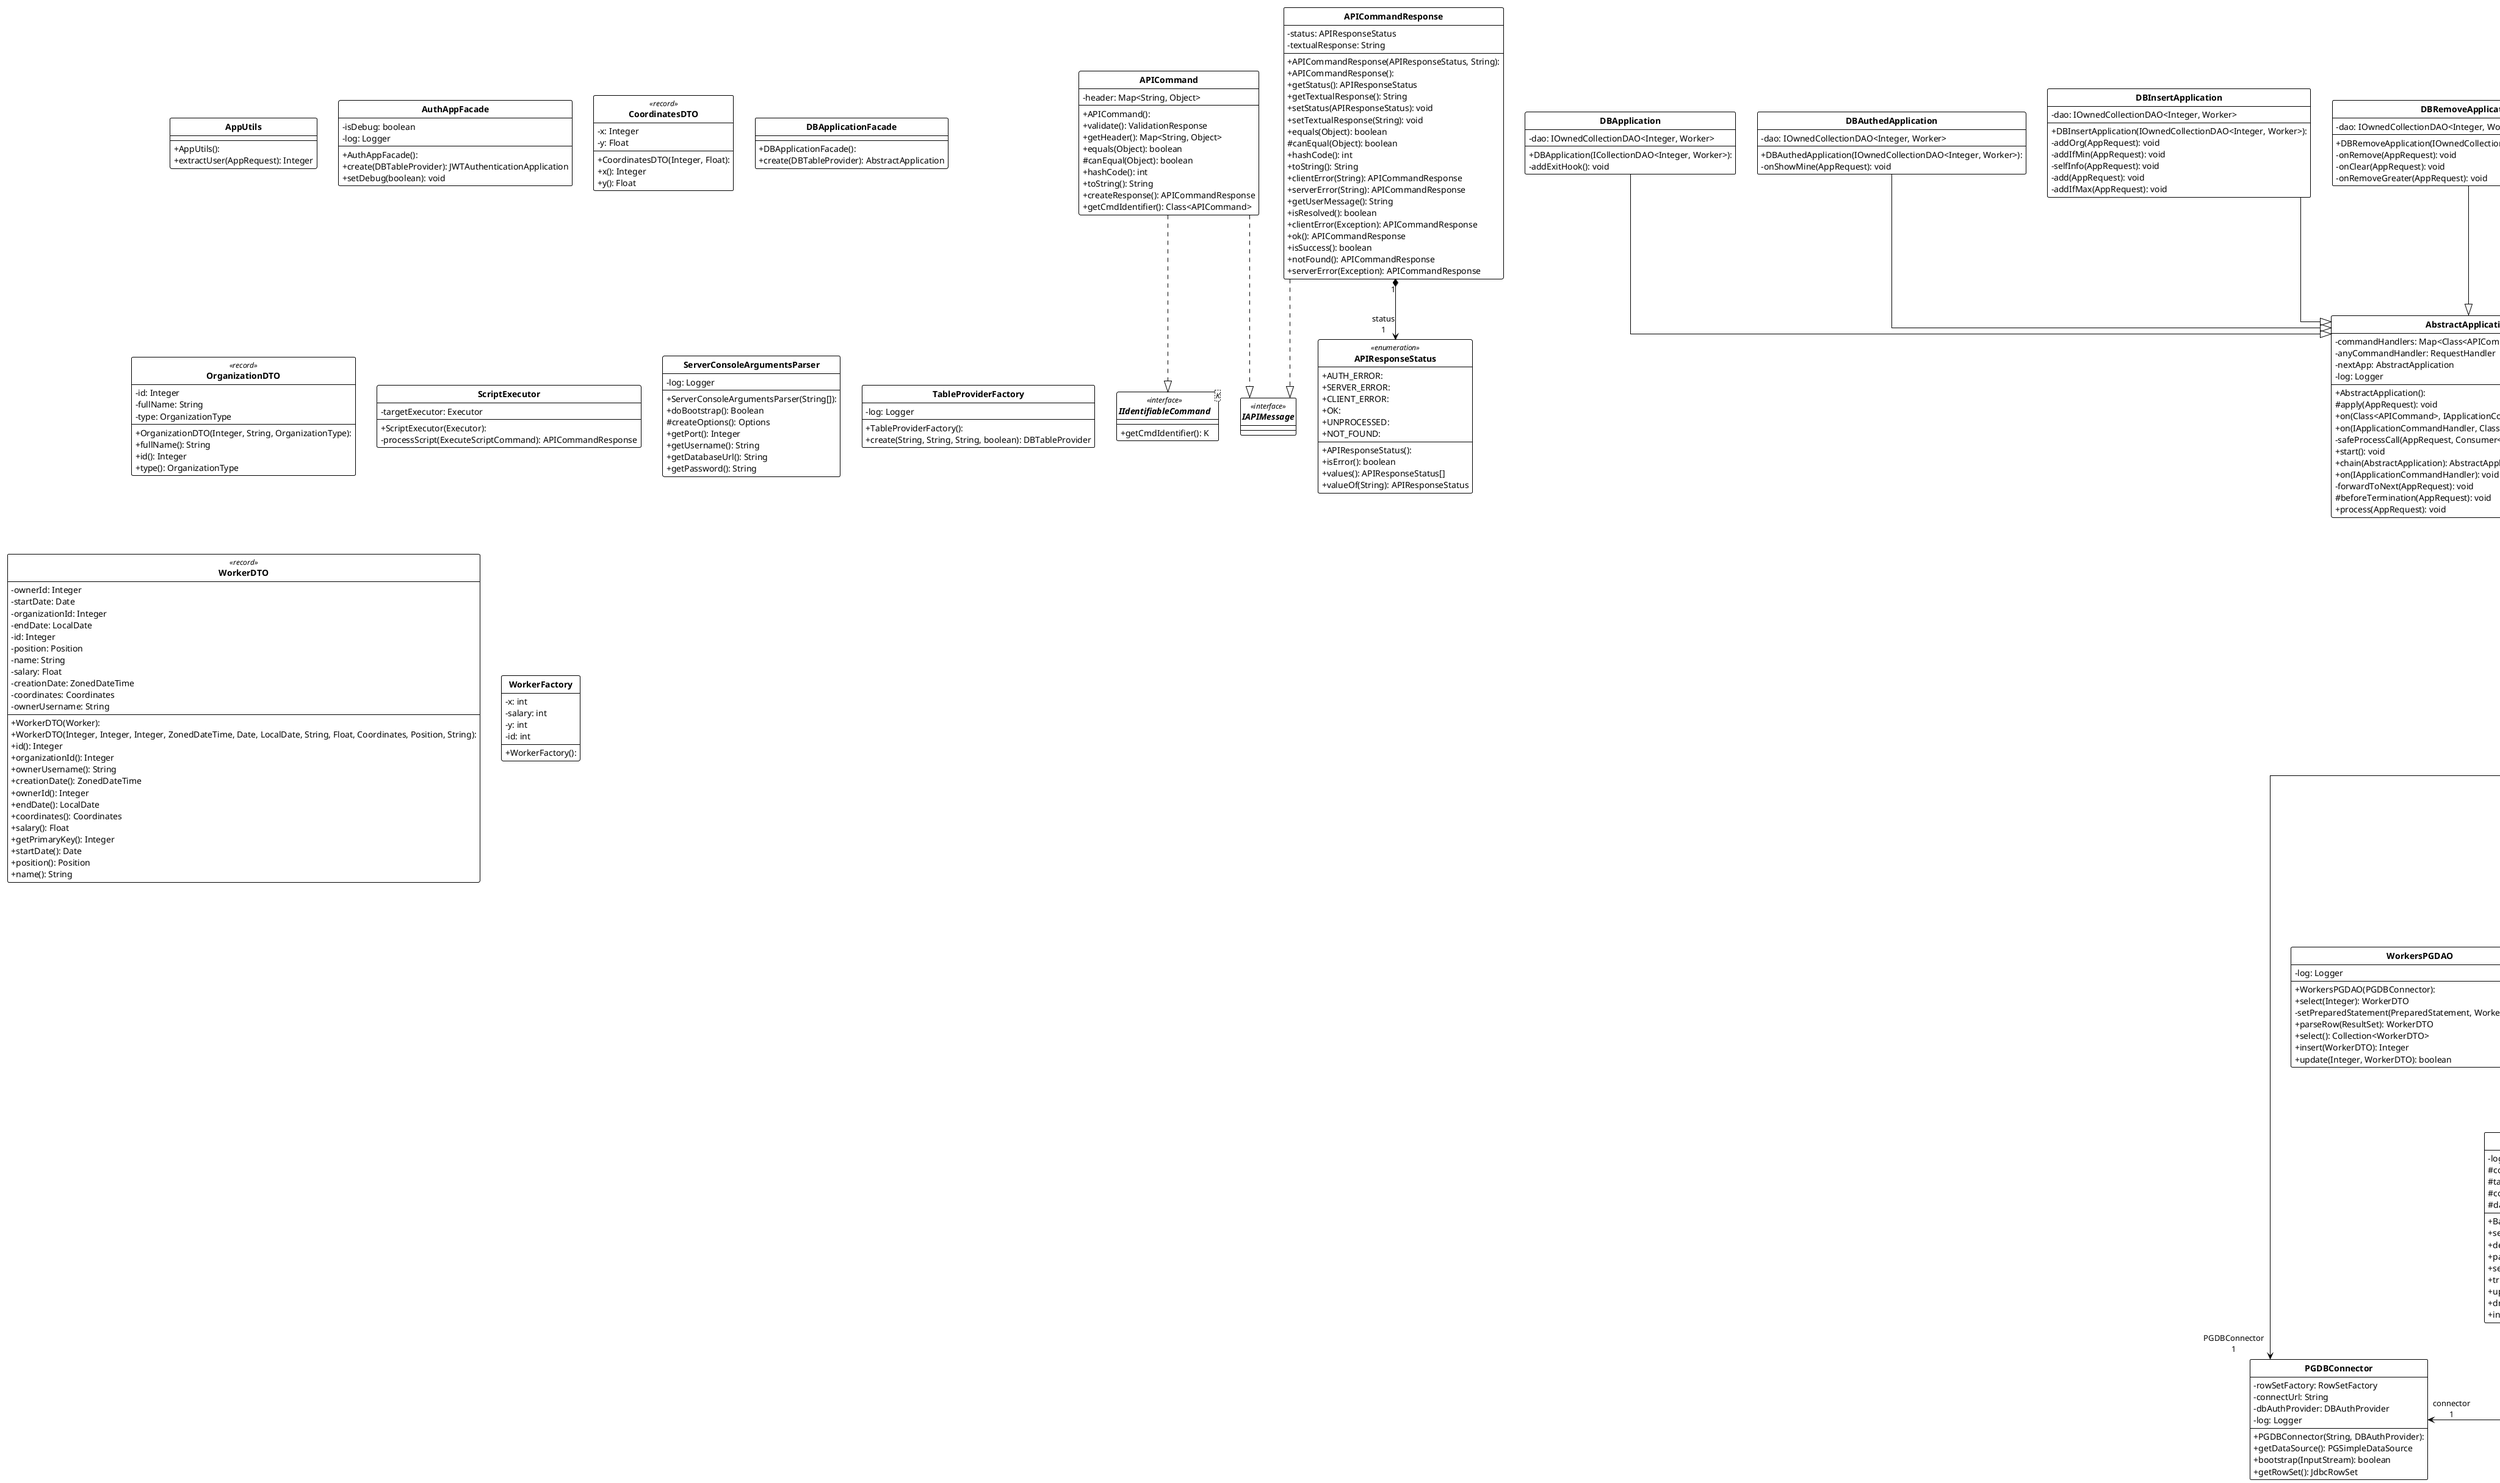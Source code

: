 
@startuml

!theme plain
top to bottom direction
skinparam linetype ortho
skinparam classAttributeIconSize 0
hide circle

<style>
classDiagram {
    class {
        header {
            FontStyle bold
        }
    }
}
</style>
!theme plain
top to bottom direction
skinparam linetype ortho

class APICommand {
  + APICommand(): 
  - header: Map<String, Object>
  + validate(): ValidationResponse
  + getHeader(): Map<String, Object>
  + equals(Object): boolean
  # canEqual(Object): boolean
  + hashCode(): int
  + toString(): String
  + createResponse(): APICommandResponse
  + getCmdIdentifier(): Class<APICommand>
}
class APICommandResponse {
  + APICommandResponse(APIResponseStatus, String): 
  + APICommandResponse(): 
  - status: APIResponseStatus
  - textualResponse: String
  + getStatus(): APIResponseStatus
  + getTextualResponse(): String
  + setStatus(APIResponseStatus): void
  + setTextualResponse(String): void
  + equals(Object): boolean
  # canEqual(Object): boolean
  + hashCode(): int
  + toString(): String
  + clientError(String): APICommandResponse
  + serverError(String): APICommandResponse
  + getUserMessage(): String
  + isResolved(): boolean
  + clientError(Exception): APICommandResponse
  + ok(): APICommandResponse
  + isSuccess(): boolean
  + notFound(): APICommandResponse
  + serverError(Exception): APICommandResponse
}
enum APIResponseStatus << enumeration >> {
  + APIResponseStatus(): 
  + AUTH_ERROR: 
  + SERVER_ERROR: 
  + CLIENT_ERROR: 
  + OK: 
  + UNPROCESSED: 
  + NOT_FOUND: 
  + isError(): boolean
  + values(): APIResponseStatus[]
  + valueOf(String): APIResponseStatus
}
class AbstractApplication {
  + AbstractApplication(): 
  - commandHandlers: Map<Class<APICommand>, RequestHandler>
  - anyCommandHandler: RequestHandler
  - nextApp: AbstractApplication
  - log: Logger
  # apply(AppRequest): void
  + on(Class<APICommand>, IApplicationCommandHandler): void
  + on(IApplicationCommandHandler, Class<APICommand>[]): void
  - safeProcessCall(AppRequest, Consumer<AppRequest>): void
  + start(): void
  + chain(AbstractApplication): AbstractApplication
  + on(IApplicationCommandHandler): void
  - forwardToNext(AppRequest): void
  # beforeTermination(AppRequest): void
  + process(AppRequest): void
}
class AppUtils {
  + AppUtils(): 
  + extractUser(AppRequest): Integer
}
class AuthAppFacade {
  + AuthAppFacade(): 
  - isDebug: boolean
  - log: Logger
  + create(DBTableProvider): JWTAuthenticationApplication
  + setDebug(boolean): void
}
class BasePGDAO<V, T> {
  + BasePGDAO(PGDBConnector, String): 
  - log: Logger
  # connection: Connection
  # tableName: String
  # connector: PGDBConnector
  # datasource: PGSimpleDataSource
  + select(): Collection<T>
  + delete(V): boolean
  + parseRow(ResultSet): T
  + select(V): T
  + truncate(): boolean
  + update(V, T): boolean
  + drop(): boolean
  + insert(T): V
}
entity CoordinatesDTO << record >> {
  + CoordinatesDTO(Integer, Float): 
  - x: Integer
  - y: Float
  + x(): Integer
  + y(): Float
}
class DBApplication {
  + DBApplication(ICollectionDAO<Integer, Worker>): 
  - dao: IOwnedCollectionDAO<Integer, Worker>
  - addExitHook(): void
}
class DBApplicationFacade {
  + DBApplicationFacade(): 
  + create(DBTableProvider): AbstractApplication
}
class DBAuthedApplication {
  + DBAuthedApplication(IOwnedCollectionDAO<Integer, Worker>): 
  - dao: IOwnedCollectionDAO<Integer, Worker>
  - onShowMine(AppRequest): void
}
class DBAuthenticationReceiver {
  + DBAuthenticationReceiver(UsersPGDAO): 
  - pc: IPasswordController
  - log: Logger
  - usersDBDAO: UsersPGDAO
  + login(LoginCommand): DefaultLoginResponse
  + register(RegisterCommand): DefaultLoginResponse
  + requestIdentity(int): DefaultLoginResponse
  + authorize(DefaultAuthenticationCredentials): Authentication
}
class DBInsertApplication {
  + DBInsertApplication(IOwnedCollectionDAO<Integer, Worker>): 
  - dao: IOwnedCollectionDAO<Integer, Worker>
  - addOrg(AppRequest): void
  - addIfMin(AppRequest): void
  - selfInfo(AppRequest): void
  - add(AppRequest): void
  - addIfMax(AppRequest): void
}
class DBPager<T> {
  + DBPager(): 
  + paginate(Stream<T>, PagingAPICommand): List<T>
}
class DBPagingExecutor {
  + DBPagingExecutor(ICollectionDAO<Integer, Worker>): 
  - dao: ICollectionDAO<Integer, Worker>
  - pager: DBPager<Worker>
  - showAll(ShowCommand): ShowCommandResponse
  - printDescending(PrintDescendingCommand): PrintDescendingCommandResponse
}
class DBReadExecutor {
  + DBReadExecutor(ICollectionDAO<Integer, Worker>): 
  - dao: ICollectionDAO<Integer, Worker>
  - filterLess(FilterLessPosCommand): FilterLessPosCommandResponse
  - uniqueOrgs(UniqueOrganisationCommand): UniqueOrganisationCommandResponse
}
class DBRemoveApplication {
  + DBRemoveApplication(IOwnedCollectionDAO<Integer, Worker>): 
  - dao: IOwnedCollectionDAO<Integer, Worker>
  - onRemove(AppRequest): void
  - onClear(AppRequest): void
  - onRemoveGreater(AppRequest): void
}
interface DBStorageBackend<T> << interface >> {
  + storeCollection(T): void
  + loadCollection(): T
  + clearCollection(): void
  + getInfo(): CollectionInfo
}
class DBTableProvider {
  + DBTableProvider(PGDBConnector): 
  - log: Logger
  - organizations: OrganizationsPGDAO
  - users: UsersPGDAO
  - PGDBConnector: PGDBConnector
  - workers: WorkersPGDAO
  + getUsers(): UsersPGDAO
  + bootstrap(): void
  + getOrganizations(): OrganizationsPGDAO
  + getWorkers(): WorkersPGDAO
}
class DBUpdateApplication {
  + DBUpdateApplication(IOwnedCollectionDAO<Integer, Worker>): 
  - dao: IOwnedCollectionDAO<Integer, Worker>
  - onUpdate(AppRequest): void
}
class ExecutorAdapterApplication {
  + ExecutorAdapterApplication(Executor): 
  - log: Logger
  - target: Executor
  # apply(AppRequest): void
}
class ExecutorApplication {
  + ExecutorApplication(): 
  + chain(Executor): AbstractApplication
}
interface IAPIMessage << interface >>
interface ICollectionDAO<K, V> << interface >>
interface ICollectionReadDAO<K, V> << interface >> {
  + getCollectionInfo(): CollectionInfo
  + getMin(): V
  + filter(Predicate<V>): List<V>
  + getMax(): V
  + readAll(): List<V>
  + readAll(Comparator<V>): List<V>
  + read(K): V
  + has(K): boolean
  + getOrganizations(): List<Organization>
  + getAllMapped(Function<V, T>): List<T>
  + asStream(): Stream<V>
  + nextPrimaryKey(): K
}
interface ICollectionWriteDAO<K, V> << interface >> {
  + add(V): K
  + remove(K): boolean
  + save(): void
  + update(K, V): boolean
  + clear(): void
  + addOrg(Organization): K
}
interface IIdentifiableCommand<K> << interface >> {
  + getCmdIdentifier(): K
}
interface IPasswordController << interface >> {
  + getHash(String, String): byte[]
  + compare(byte[], byte[]): boolean
  + randomString(int): String
}
interface IWorkerCollectionDAO << interface >>
entity OrganizationDTO << record >> {
  + OrganizationDTO(Integer, String, OrganizationType): 
  - id: Integer
  - fullName: String
  - type: OrganizationType
  + fullName(): String
  + id(): Integer
  + type(): OrganizationType
}
class OrganizationsPGDAO {
  + OrganizationsPGDAO(PGDBConnector): 
  - log: Logger
  + update(Integer, OrganizationDTO): boolean
  - setPreparedStatement(PreparedStatement, OrganizationDTO): void
  + insert(OrganizationDTO): Integer
  + parseRow(ResultSet): OrganizationDTO
}
class PGDBConnector {
  + PGDBConnector(String, DBAuthProvider): 
  - rowSetFactory: RowSetFactory
  - connectUrl: String
  - dbAuthProvider: DBAuthProvider
  - log: Logger
  + getDataSource(): PGSimpleDataSource
  + bootstrap(InputStream): boolean
  + getRowSet(): JdbcRowSet
}
class PGWorkerStorageBackend {
  + PGWorkerStorageBackend(DBTableProvider): 
  - tableProvider: DBTableProvider
  + loadCollection(): WorkerCollection
  + getInfo(): CollectionInfo
  + clearCollection(): void
  + getTableProvider(): DBTableProvider
}
class SHAPasswordController {
  + SHAPasswordController(): 
  - pepper: String
  - md: MessageDigest
  + compare(byte[], byte[]): boolean
  + getHash(String, String): byte[]
  + randomString(int): String
}
class ScriptExecutor {
  + ScriptExecutor(Executor): 
  - targetExecutor: Executor
  - processScript(ExecuteScriptCommand): APICommandResponse
}
class ServerConsoleArgumentsParser {
  + ServerConsoleArgumentsParser(String[]): 
  - log: Logger
  + doBootstrap(): Boolean
  # createOptions(): Options
  + getPort(): Integer
  + getUsername(): String
  + getDatabaseUrl(): String
  + getPassword(): String
}
class TableProviderFactory {
  + TableProviderFactory(): 
  - log: Logger
  + create(String, String, String, boolean): DBTableProvider
}
class UserDTO {
  + UserDTO(int, String, byte[], String): 
  + UserDTO(String, String): 
  - id: int
  - pc: IPasswordController
  - salt: String
  - username: String
  - hashedPassword: byte[]
  # canEqual(Object): boolean
  + getId(): int
  + toString(): String
  + validate(): boolean
  + getHashedPassword(): byte[]
  + setId(int): void
  + hashCode(): int
  + getSalt(): String
  + getUsername(): String
  + equals(Object): boolean
}
class UsersPGDAO {
  + UsersPGDAO(PGDBConnector): 
  - log: Logger
  + select(Integer): UserDTO
  + update(Integer, UserDTO): boolean
  + select(): Collection<UserDTO>
  + selectByUsername(String): UserDTO
  + parseRow(ResultSet): UserDTO
  + delete(Integer): boolean
  + insert(UserDTO): Integer
}
entity WorkerDTO << record >> {
  + WorkerDTO(Worker): 
  + WorkerDTO(Integer, Integer, Integer, ZonedDateTime, Date, LocalDate, String, Float, Coordinates, Position, String): 
  - ownerId: Integer
  - startDate: Date
  - organizationId: Integer
  - endDate: LocalDate
  - id: Integer
  - position: Position
  - name: String
  - salary: Float
  - creationDate: ZonedDateTime
  - coordinates: Coordinates
  - ownerUsername: String
  + id(): Integer
  + organizationId(): Integer
  + ownerUsername(): String
  + creationDate(): ZonedDateTime
  + ownerId(): Integer
  + endDate(): LocalDate
  + coordinates(): Coordinates
  + salary(): Float
  + getPrimaryKey(): Integer
  + startDate(): Date
  + position(): Position
  + name(): String
}
class WorkerFactory {
  + WorkerFactory(): 
  - x: int
  - salary: int
  - y: int
  - id: int
}
class WorkersCachedCollection {
  + WorkersCachedCollection(PGWorkerStorageBackend): 
  - collection: WorkerCollection
  - backend: PGWorkerStorageBackend
  + clear(): void
  + add(Worker): Integer
  + getCollectionInfo(): CollectionInfo
  + getOrganizations(): List<Organization>
  + readAll(): List<Worker>
  + getMin(): Worker
  + asStream(): Stream<Worker>
  + read(Integer): Worker
  + update(Integer, Worker): boolean
  + remove(Integer): boolean
  + addOrg(Organization): Integer
  + has(Integer): boolean
  + nextPrimaryKey(): Integer
  + getMax(): Worker
}
class WorkersDAOFactory {
  + WorkersDAOFactory(DBTableProvider): 
  - tableProvider: DBTableProvider
  - log: Logger
  + createDB(): IWorkerCollectionDAO
}
class WorkersPGDAO {
  + WorkersPGDAO(PGDBConnector): 
  - log: Logger
  + select(Integer): WorkerDTO
  - setPreparedStatement(PreparedStatement, WorkerDTO): void
  + parseRow(ResultSet): WorkerDTO
  + select(): Collection<WorkerDTO>
  + insert(WorkerDTO): Integer
  + update(Integer, WorkerDTO): boolean
}

APICommand                    ..^  IAPIMessage                  
APICommand                    ..^  IIdentifiableCommand         
APICommandResponse           "1" *--> "status\n1" APIResponseStatus            
APICommandResponse            ..^  IAPIMessage                  
BasePGDAO                    "1" *--> "connector\n1" PGDBConnector                
DBApplication                 --^  AbstractApplication          
DBAuthedApplication           --^  AbstractApplication          
DBAuthenticationReceiver     "1" *--> "pc\n1" IPasswordController          
DBAuthenticationReceiver     "1" *--> "usersDBDAO\n1" UsersPGDAO                   
DBInsertApplication           --^  AbstractApplication          
DBPagingExecutor             "1" *--> "pager\n1" DBPager                      
DBPagingExecutor             "1" *--> "dao\n1" ICollectionDAO               
DBReadExecutor               "1" *--> "dao\n1" ICollectionDAO               
DBRemoveApplication           --^  AbstractApplication          
DBTableProvider              "1" *--> "organizations\n1" OrganizationsPGDAO           
DBTableProvider              "1" *--> "PGDBConnector\n1" PGDBConnector                
DBTableProvider              "1" *--> "users\n1" UsersPGDAO                   
DBTableProvider              "1" *--> "workers\n1" WorkersPGDAO                 
DBUpdateApplication           --^  AbstractApplication          
ExecutorAdapterApplication    --^  AbstractApplication          
ExecutorApplication           --^  AbstractApplication          
ICollectionDAO                --^  ICollectionReadDAO           
ICollectionDAO                --^  ICollectionWriteDAO          
IWorkerCollectionDAO          --^  ICollectionDAO               
OrganizationsPGDAO            --^  BasePGDAO                    
PGWorkerStorageBackend        ..^  DBStorageBackend             
PGWorkerStorageBackend       "1" *--> "tableProvider\n1" DBTableProvider              
SHAPasswordController         ..^  IPasswordController          
UserDTO                      "1" *--> "pc\n1" IPasswordController          
UsersPGDAO                    --^  BasePGDAO                    
WorkersCachedCollection       ..^  IWorkerCollectionDAO         
WorkersCachedCollection      "1" *--> "backend\n1" PGWorkerStorageBackend       
WorkersDAOFactory            "1" *--> "tableProvider\n1" DBTableProvider              
WorkersPGDAO                  --^  BasePGDAO                    
@enduml
